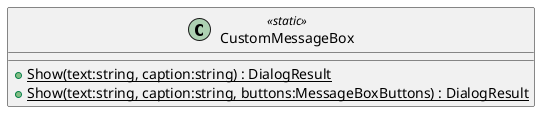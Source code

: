 @startuml
class CustomMessageBox <<static>> {
    + {static} Show(text:string, caption:string) : DialogResult
    + {static} Show(text:string, caption:string, buttons:MessageBoxButtons) : DialogResult
}
@enduml
